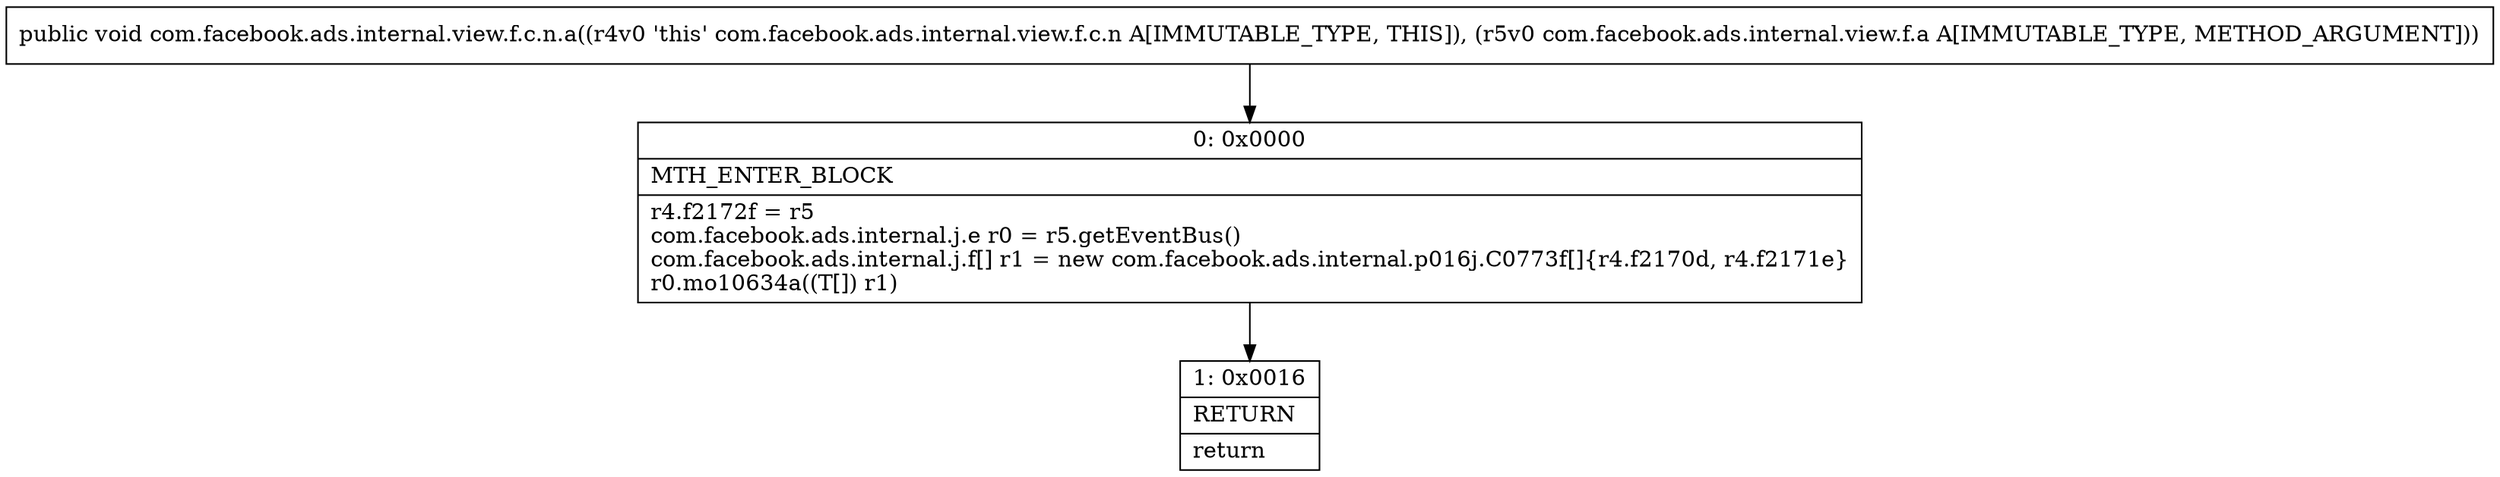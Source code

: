 digraph "CFG forcom.facebook.ads.internal.view.f.c.n.a(Lcom\/facebook\/ads\/internal\/view\/f\/a;)V" {
Node_0 [shape=record,label="{0\:\ 0x0000|MTH_ENTER_BLOCK\l|r4.f2172f = r5\lcom.facebook.ads.internal.j.e r0 = r5.getEventBus()\lcom.facebook.ads.internal.j.f[] r1 = new com.facebook.ads.internal.p016j.C0773f[]\{r4.f2170d, r4.f2171e\}\lr0.mo10634a((T[]) r1)\l}"];
Node_1 [shape=record,label="{1\:\ 0x0016|RETURN\l|return\l}"];
MethodNode[shape=record,label="{public void com.facebook.ads.internal.view.f.c.n.a((r4v0 'this' com.facebook.ads.internal.view.f.c.n A[IMMUTABLE_TYPE, THIS]), (r5v0 com.facebook.ads.internal.view.f.a A[IMMUTABLE_TYPE, METHOD_ARGUMENT])) }"];
MethodNode -> Node_0;
Node_0 -> Node_1;
}

